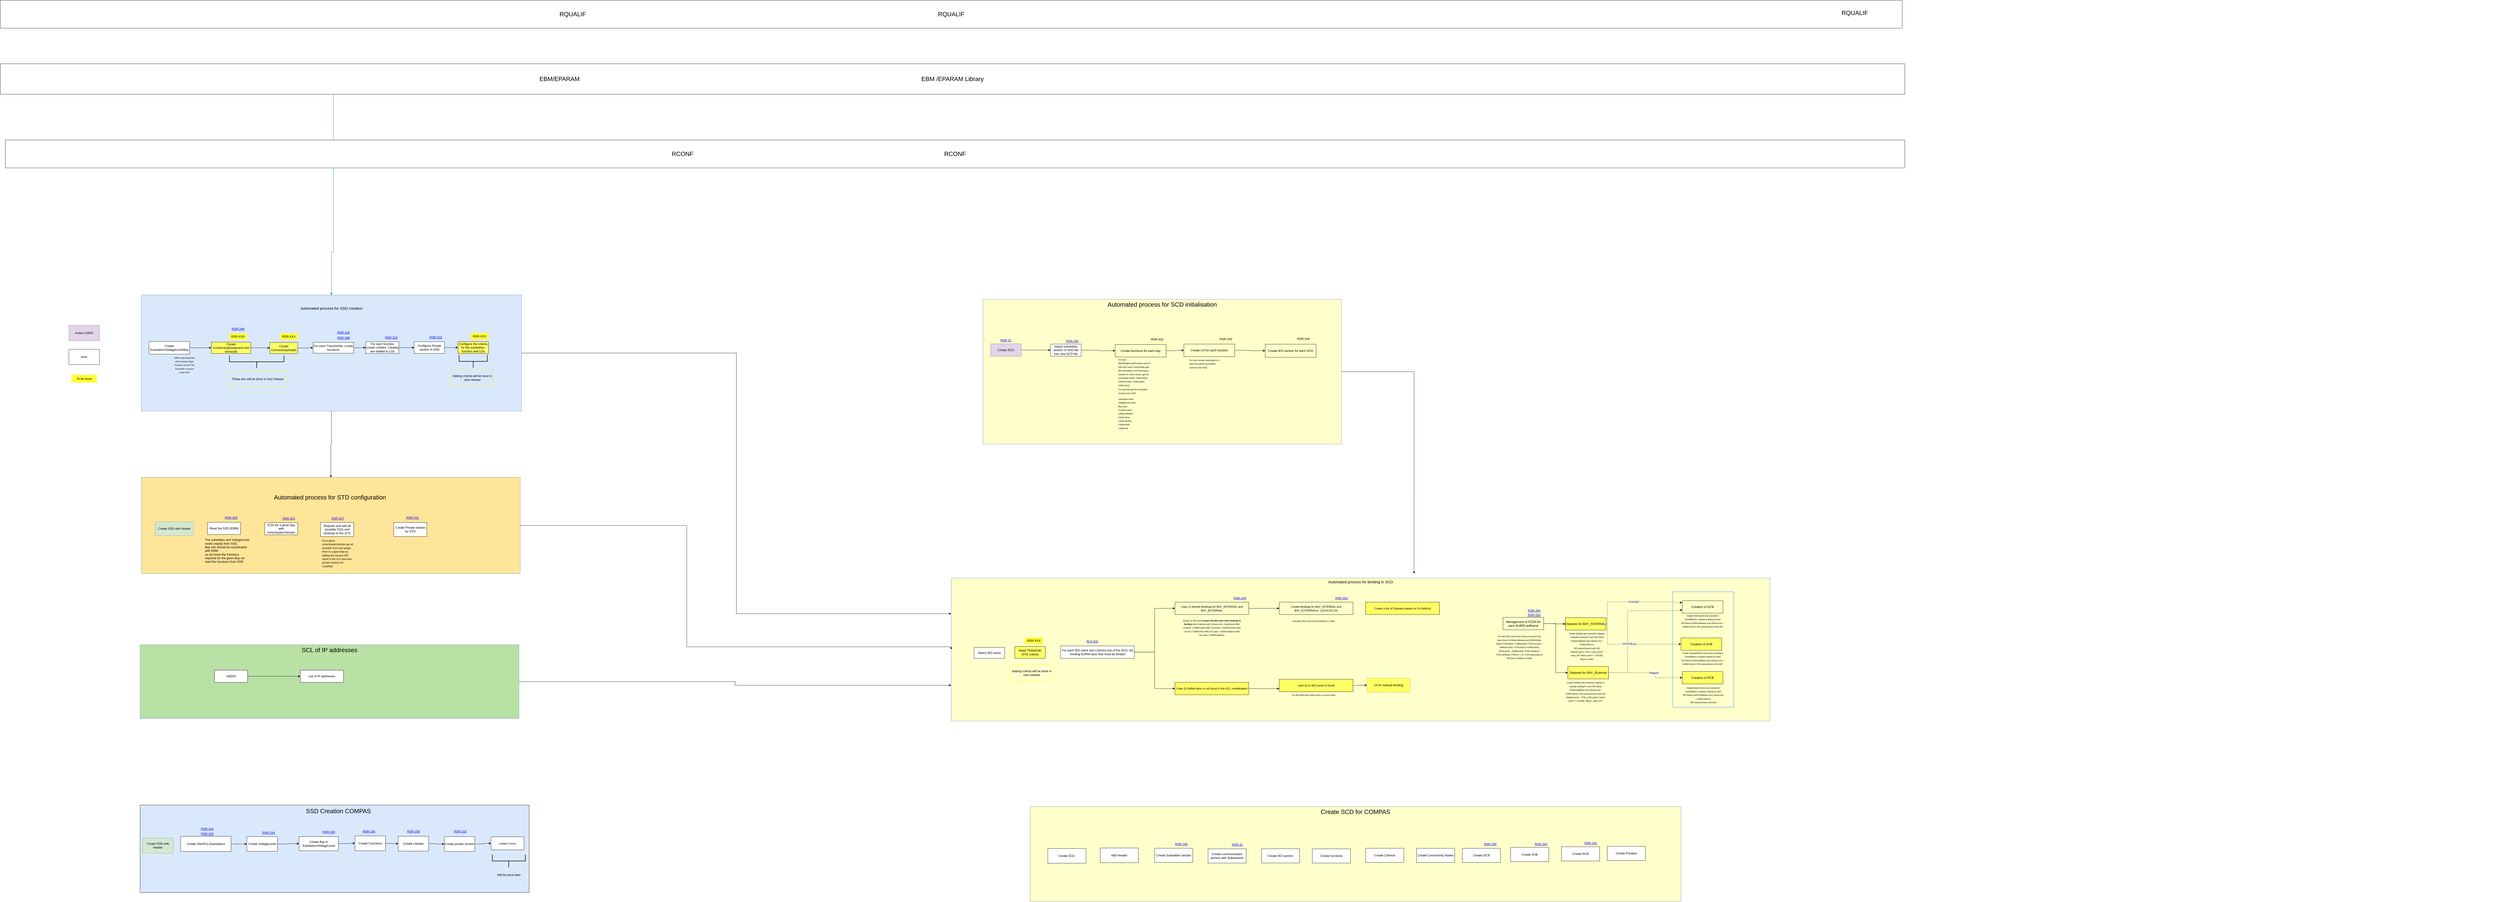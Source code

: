 <mxfile version="15.4.0" type="device"><diagram id="36f8FRuz-YKC9svKguYj" name="Page-1"><mxGraphModel dx="38223" dy="18017" grid="1" gridSize="10" guides="1" tooltips="1" connect="1" arrows="1" fold="1" page="1" pageScale="1" pageWidth="827" pageHeight="1169" math="0" shadow="0"><root><mxCell id="0"/><mxCell id="1" parent="0"/><mxCell id="2jw9ICcJUdikNGarj6JP-1" value="&lt;font style=&quot;font-size: 24px&quot;&gt;Create SCD for COMPAS&lt;/font&gt;" style="rounded=0;whiteSpace=wrap;html=1;fillColor=#FFFFCC;strokeColor=#6c8ebf;verticalAlign=top;" vertex="1" parent="1"><mxGeometry x="-32510" y="-13376" width="2560" height="374" as="geometry"/></mxCell><mxCell id="2jw9ICcJUdikNGarj6JP-2" style="edgeStyle=orthogonalEdgeStyle;rounded=0;orthogonalLoop=1;jettySize=auto;html=1;entryX=0.5;entryY=0;entryDx=0;entryDy=0;fillColor=#3399FF;strokeColor=#0066CC;" edge="1" parent="1" source="2jw9ICcJUdikNGarj6JP-118" target="2jw9ICcJUdikNGarj6JP-16"><mxGeometry relative="1" as="geometry"><Array as="points"><mxPoint x="-35250" y="-15558"/><mxPoint x="-35258" y="-15558"/></Array></mxGeometry></mxCell><mxCell id="2jw9ICcJUdikNGarj6JP-3" value="" style="rounded=0;whiteSpace=wrap;html=1;strokeColor=#E6ECFF;fillColor=none;" vertex="1" parent="1"><mxGeometry x="-35855" y="-13300.03" width="920" height="224.5" as="geometry"/></mxCell><mxCell id="2jw9ICcJUdikNGarj6JP-4" value="" style="rounded=0;whiteSpace=wrap;html=1;align=center;fillColor=#DAE8FC;" vertex="1" parent="1"><mxGeometry x="-36010" y="-13382" width="1530" height="344" as="geometry"/></mxCell><mxCell id="2jw9ICcJUdikNGarj6JP-5" value="&lt;font style=&quot;font-size: 15px&quot;&gt;Automated process for binding in SCD&lt;/font&gt;" style="rounded=0;whiteSpace=wrap;html=1;fillColor=#FFFFCC;strokeColor=#6c8ebf;verticalAlign=top;" vertex="1" parent="1"><mxGeometry x="-32820" y="-14276.1" width="3220" height="563.34" as="geometry"/></mxCell><mxCell id="2jw9ICcJUdikNGarj6JP-6" style="edgeStyle=orthogonalEdgeStyle;rounded=0;orthogonalLoop=1;jettySize=auto;html=1;" edge="1" parent="1" source="2jw9ICcJUdikNGarj6JP-7"><mxGeometry relative="1" as="geometry"><mxPoint x="-31000" y="-14293" as="targetPoint"/></mxGeometry></mxCell><mxCell id="2jw9ICcJUdikNGarj6JP-7" value="&lt;font style=&quot;font-size: 24px&quot;&gt;Automated process for SCD initialisation&lt;/font&gt;" style="rounded=0;whiteSpace=wrap;html=1;fillColor=#FFFFCC;strokeColor=#6c8ebf;verticalAlign=top;" vertex="1" parent="1"><mxGeometry x="-32695" y="-15373" width="1410" height="570" as="geometry"/></mxCell><mxCell id="2jw9ICcJUdikNGarj6JP-8" style="edgeStyle=orthogonalEdgeStyle;rounded=0;orthogonalLoop=1;jettySize=auto;html=1;" edge="1" parent="1" source="2jw9ICcJUdikNGarj6JP-9" target="2jw9ICcJUdikNGarj6JP-128"><mxGeometry relative="1" as="geometry"/></mxCell><mxCell id="2jw9ICcJUdikNGarj6JP-9" value="Create Functions" style="rounded=0;whiteSpace=wrap;html=1;" vertex="1" parent="1"><mxGeometry x="-35165" y="-13260.65" width="120" height="58.44" as="geometry"/></mxCell><mxCell id="2jw9ICcJUdikNGarj6JP-10" style="edgeStyle=orthogonalEdgeStyle;rounded=0;orthogonalLoop=1;jettySize=auto;html=1;" edge="1" parent="1" source="2jw9ICcJUdikNGarj6JP-11" target="2jw9ICcJUdikNGarj6JP-13"><mxGeometry relative="1" as="geometry"/></mxCell><mxCell id="2jw9ICcJUdikNGarj6JP-11" value="Create VoltageLevel" style="rounded=0;whiteSpace=wrap;html=1;" vertex="1" parent="1"><mxGeometry x="-35590" y="-13257.96" width="120" height="58" as="geometry"/></mxCell><mxCell id="2jw9ICcJUdikNGarj6JP-12" style="edgeStyle=orthogonalEdgeStyle;rounded=0;orthogonalLoop=1;jettySize=auto;html=1;entryX=0;entryY=0.5;entryDx=0;entryDy=0;" edge="1" parent="1" source="2jw9ICcJUdikNGarj6JP-13" target="2jw9ICcJUdikNGarj6JP-9"><mxGeometry relative="1" as="geometry"/></mxCell><mxCell id="2jw9ICcJUdikNGarj6JP-13" value="Create Bay in Substation/VoltageLevel" style="rounded=0;whiteSpace=wrap;html=1;" vertex="1" parent="1"><mxGeometry x="-35385" y="-13257.96" width="155" height="55.75" as="geometry"/></mxCell><mxCell id="2jw9ICcJUdikNGarj6JP-14" style="edgeStyle=orthogonalEdgeStyle;rounded=0;orthogonalLoop=1;jettySize=auto;html=1;entryX=0;entryY=0.25;entryDx=0;entryDy=0;" edge="1" parent="1" source="2jw9ICcJUdikNGarj6JP-16" target="2jw9ICcJUdikNGarj6JP-5"><mxGeometry relative="1" as="geometry"/></mxCell><mxCell id="2jw9ICcJUdikNGarj6JP-15" style="edgeStyle=orthogonalEdgeStyle;rounded=0;orthogonalLoop=1;jettySize=auto;html=1;entryX=0.5;entryY=0;entryDx=0;entryDy=0;" edge="1" parent="1" source="2jw9ICcJUdikNGarj6JP-16" target="2jw9ICcJUdikNGarj6JP-57"><mxGeometry relative="1" as="geometry"/></mxCell><mxCell id="2jw9ICcJUdikNGarj6JP-16" value="&lt;font style=&quot;font-size: 15px&quot;&gt;&lt;br&gt;&lt;br&gt;Automated process for SSD creation&lt;/font&gt;" style="rounded=0;whiteSpace=wrap;html=1;fillColor=#dae8fc;strokeColor=#6c8ebf;verticalAlign=top;" vertex="1" parent="1"><mxGeometry x="-36005" y="-15389.5" width="1495" height="456.5" as="geometry"/></mxCell><mxCell id="2jw9ICcJUdikNGarj6JP-17" style="edgeStyle=orthogonalEdgeStyle;rounded=0;orthogonalLoop=1;jettySize=auto;html=1;entryX=0;entryY=0.5;entryDx=0;entryDy=0;" edge="1" parent="1" source="2jw9ICcJUdikNGarj6JP-18" target="2jw9ICcJUdikNGarj6JP-11"><mxGeometry relative="1" as="geometry"/></mxCell><mxCell id="2jw9ICcJUdikNGarj6JP-18" value="Create Site/SCL/Substation/&lt;br&gt;" style="rounded=0;whiteSpace=wrap;html=1;" vertex="1" parent="1"><mxGeometry x="-35850.25" y="-13258.96" width="198" height="60" as="geometry"/></mxCell><mxCell id="2jw9ICcJUdikNGarj6JP-19" value="Create SSD with header" style="rounded=0;whiteSpace=wrap;html=1;fillColor=#d5e8d4;strokeColor=#82b366;" vertex="1" parent="1"><mxGeometry x="-36000" y="-13252.56" width="120" height="60" as="geometry"/></mxCell><mxCell id="2jw9ICcJUdikNGarj6JP-20" value="Read TRANCHE SITE criteria" style="rounded=0;whiteSpace=wrap;html=1;fillColor=#FFFF66;" vertex="1" parent="1"><mxGeometry x="-32570" y="-14006.18" width="120" height="46.5" as="geometry"/></mxCell><mxCell id="2jw9ICcJUdikNGarj6JP-21" value="Action USER" style="rounded=0;whiteSpace=wrap;html=1;fillColor=#e1d5e7;strokeColor=#9673a6;" vertex="1" parent="1"><mxGeometry x="-36290" y="-15269.96" width="120" height="60" as="geometry"/></mxCell><mxCell id="2jw9ICcJUdikNGarj6JP-22" value="Auto" style="rounded=0;whiteSpace=wrap;html=1;" vertex="1" parent="1"><mxGeometry x="-36290" y="-15175.96" width="120" height="60" as="geometry"/></mxCell><mxCell id="2jw9ICcJUdikNGarj6JP-23" style="edgeStyle=orthogonalEdgeStyle;rounded=0;orthogonalLoop=1;jettySize=auto;html=1;entryX=0;entryY=0.5;entryDx=0;entryDy=0;" edge="1" parent="1" source="2jw9ICcJUdikNGarj6JP-24" target="2jw9ICcJUdikNGarj6JP-47"><mxGeometry relative="1" as="geometry"/></mxCell><mxCell id="2jw9ICcJUdikNGarj6JP-24" value="Create Substation/VoltageLevel/Bay" style="rounded=0;whiteSpace=wrap;html=1;" vertex="1" parent="1"><mxGeometry x="-35975" y="-15207" width="160" height="50" as="geometry"/></mxCell><mxCell id="2jw9ICcJUdikNGarj6JP-25" style="edgeStyle=orthogonalEdgeStyle;rounded=0;orthogonalLoop=1;jettySize=auto;html=1;entryX=0;entryY=0.5;entryDx=0;entryDy=0;" edge="1" parent="1" source="2jw9ICcJUdikNGarj6JP-27" target="2jw9ICcJUdikNGarj6JP-161"><mxGeometry relative="1" as="geometry"/></mxCell><mxCell id="2jw9ICcJUdikNGarj6JP-26" style="edgeStyle=orthogonalEdgeStyle;rounded=0;orthogonalLoop=1;jettySize=auto;html=1;entryX=0;entryY=0.5;entryDx=0;entryDy=0;" edge="1" parent="1" source="2jw9ICcJUdikNGarj6JP-27" target="2jw9ICcJUdikNGarj6JP-77"><mxGeometry relative="1" as="geometry"/></mxCell><mxCell id="2jw9ICcJUdikNGarj6JP-27" value="For each IED.name and LDevice.inst of the SCD, list existing ExtRef.desc that must be binded" style="rounded=0;whiteSpace=wrap;html=1;" vertex="1" parent="1"><mxGeometry x="-32390" y="-14008.68" width="290" height="49" as="geometry"/></mxCell><mxCell id="2jw9ICcJUdikNGarj6JP-28" value="UI for manual binding" style="rounded=0;whiteSpace=wrap;html=1;fillColor=#FFFF66;strokeColor=#d6b656;" vertex="1" parent="1"><mxGeometry x="-31185" y="-13881.41" width="170" height="55.5" as="geometry"/></mxCell><mxCell id="2jw9ICcJUdikNGarj6JP-29" style="edgeStyle=orthogonalEdgeStyle;rounded=0;orthogonalLoop=1;jettySize=auto;html=1;entryX=0;entryY=0.5;entryDx=0;entryDy=0;strokeColor=none;dashed=1;" edge="1" parent="1"><mxGeometry relative="1" as="geometry"><mxPoint x="-32415" y="-15177.67" as="targetPoint"/><mxPoint x="-32435" y="-15178.67" as="sourcePoint"/></mxGeometry></mxCell><mxCell id="2jw9ICcJUdikNGarj6JP-30" style="edgeStyle=orthogonalEdgeStyle;rounded=0;orthogonalLoop=1;jettySize=auto;html=1;entryX=0;entryY=0.5;entryDx=0;entryDy=0;strokeColor=none;dashed=1;startArrow=none;" edge="1" parent="1" source="2jw9ICcJUdikNGarj6JP-55"><mxGeometry relative="1" as="geometry"><mxPoint x="-32615" y="-15148.611" as="sourcePoint"/><mxPoint x="-32515" y="-15148.67" as="targetPoint"/></mxGeometry></mxCell><mxCell id="2jw9ICcJUdikNGarj6JP-31" style="edgeStyle=orthogonalEdgeStyle;rounded=0;orthogonalLoop=1;jettySize=auto;html=1;" edge="1" parent="1" source="2jw9ICcJUdikNGarj6JP-32" target="2jw9ICcJUdikNGarj6JP-45"><mxGeometry relative="1" as="geometry"/></mxCell><mxCell id="2jw9ICcJUdikNGarj6JP-32" value="For each TrancheSite, create &lt;br&gt;functions&lt;br&gt;" style="rounded=0;whiteSpace=wrap;html=1;" vertex="1" parent="1"><mxGeometry x="-35330" y="-15203.42" width="160" height="42.5" as="geometry"/></mxCell><mxCell id="2jw9ICcJUdikNGarj6JP-33" style="edgeStyle=orthogonalEdgeStyle;rounded=0;orthogonalLoop=1;jettySize=auto;html=1;entryX=0;entryY=0.5;entryDx=0;entryDy=0;" edge="1" parent="1" source="2jw9ICcJUdikNGarj6JP-34" target="2jw9ICcJUdikNGarj6JP-55"><mxGeometry relative="1" as="geometry"/></mxCell><mxCell id="2jw9ICcJUdikNGarj6JP-34" value="Create SCD" style="rounded=0;whiteSpace=wrap;html=1;fillColor=#e1d5e7;strokeColor=#9673a6;" vertex="1" parent="1"><mxGeometry x="-32665" y="-15197.67" width="120" height="49" as="geometry"/></mxCell><mxCell id="2jw9ICcJUdikNGarj6JP-35" value="Select IED.name" style="rounded=0;whiteSpace=wrap;html=1;" vertex="1" parent="1"><mxGeometry x="-32730" y="-14002.68" width="120" height="43" as="geometry"/></mxCell><mxCell id="2jw9ICcJUdikNGarj6JP-36" style="edgeStyle=orthogonalEdgeStyle;rounded=0;orthogonalLoop=1;jettySize=auto;html=1;" edge="1" parent="1" source="2jw9ICcJUdikNGarj6JP-37" target="2jw9ICcJUdikNGarj6JP-51"><mxGeometry relative="1" as="geometry"/></mxCell><mxCell id="2jw9ICcJUdikNGarj6JP-37" value="Configure Private section in SSD" style="rounded=0;whiteSpace=wrap;html=1;" vertex="1" parent="1"><mxGeometry x="-34932.5" y="-15206.17" width="120" height="46.5" as="geometry"/></mxCell><UserObject label="&lt;a href=&quot;https://gopro-tickets.rte-france.com/browse/RSR-153&quot;&gt;RSR-15&lt;/a&gt;5" link="https://gopro-tickets.rte-france.com/browse/RSR-155" id="2jw9ICcJUdikNGarj6JP-38"><mxCell style="text;html=1;strokeColor=none;fillColor=none;align=center;verticalAlign=middle;whiteSpace=wrap;rounded=0;fontColor=#0000EE;fontStyle=4;" vertex="1" parent="1"><mxGeometry x="-35778.25" y="-13278.96" width="64" height="20" as="geometry"/></mxCell></UserObject><mxCell id="2jw9ICcJUdikNGarj6JP-39" value="&lt;a href=&quot;https://gopro-tickets.rte-france.com/browse/RSR-154&quot;&gt;RSR-154&lt;/a&gt;" style="text;html=1;strokeColor=none;fillColor=none;align=center;verticalAlign=middle;whiteSpace=wrap;rounded=0;" vertex="1" parent="1"><mxGeometry x="-35781.25" y="-13300.03" width="70" height="25" as="geometry"/></mxCell><mxCell id="2jw9ICcJUdikNGarj6JP-40" value="&lt;a href=&quot;https://gopro-tickets.rte-france.com/browse/RSR-268&quot;&gt;RSR-268&lt;/a&gt;" style="text;html=1;strokeColor=none;fillColor=none;align=center;verticalAlign=middle;whiteSpace=wrap;rounded=0;" vertex="1" parent="1"><mxGeometry x="-35655" y="-15264.67" width="60" height="17.5" as="geometry"/></mxCell><mxCell id="2jw9ICcJUdikNGarj6JP-41" value="RSR-XXX" style="text;html=1;strokeColor=#FFFF66;fillColor=#FFFF33;align=center;verticalAlign=middle;whiteSpace=wrap;rounded=0;" vertex="1" parent="1"><mxGeometry x="-35660" y="-15238.85" width="70" height="25" as="geometry"/></mxCell><mxCell id="2jw9ICcJUdikNGarj6JP-42" value="To be done" style="rounded=0;whiteSpace=wrap;html=1;strokeColor=#FFFF66;fillColor=#FFFF33;" vertex="1" parent="1"><mxGeometry x="-36280" y="-15075.46" width="100" height="30" as="geometry"/></mxCell><mxCell id="2jw9ICcJUdikNGarj6JP-43" style="edgeStyle=orthogonalEdgeStyle;rounded=0;orthogonalLoop=1;jettySize=auto;html=1;entryX=0;entryY=0.5;entryDx=0;entryDy=0;" edge="1" parent="1" source="2jw9ICcJUdikNGarj6JP-45" target="2jw9ICcJUdikNGarj6JP-37"><mxGeometry relative="1" as="geometry"/></mxCell><mxCell id="2jw9ICcJUdikNGarj6JP-44" value="&lt;a href=&quot;https://gopro-tickets.rte-france.com/browse/RSR-316&quot;&gt;RSR-316&lt;/a&gt;" style="text;html=1;strokeColor=none;fillColor=none;align=center;verticalAlign=middle;whiteSpace=wrap;rounded=0;" vertex="1" parent="1"><mxGeometry x="-34882.5" y="-15233.18" width="70" height="20" as="geometry"/></mxCell><mxCell id="2jw9ICcJUdikNGarj6JP-45" value="For each function create LNodes. LNodes are related to LDs" style="rounded=0;whiteSpace=wrap;html=1;" vertex="1" parent="1"><mxGeometry x="-35122.5" y="-15206.17" width="130" height="46.5" as="geometry"/></mxCell><mxCell id="2jw9ICcJUdikNGarj6JP-46" style="edgeStyle=orthogonalEdgeStyle;rounded=0;orthogonalLoop=1;jettySize=auto;html=1;entryX=0;entryY=0.5;entryDx=0;entryDy=0;" edge="1" parent="1" source="2jw9ICcJUdikNGarj6JP-47" target="2jw9ICcJUdikNGarj6JP-49"><mxGeometry relative="1" as="geometry"/></mxCell><mxCell id="2jw9ICcJUdikNGarj6JP-47" value="Create ConductingEquipment and terminals" style="rounded=0;whiteSpace=wrap;html=1;fillColor=#FFFF66;" vertex="1" parent="1"><mxGeometry x="-35730" y="-15204.67" width="155.5" height="45" as="geometry"/></mxCell><mxCell id="2jw9ICcJUdikNGarj6JP-48" style="edgeStyle=orthogonalEdgeStyle;rounded=0;orthogonalLoop=1;jettySize=auto;html=1;entryX=0;entryY=0.5;entryDx=0;entryDy=0;" edge="1" parent="1" source="2jw9ICcJUdikNGarj6JP-49" target="2jw9ICcJUdikNGarj6JP-32"><mxGeometry relative="1" as="geometry"/></mxCell><mxCell id="2jw9ICcJUdikNGarj6JP-49" value="Create ConnectivityNodes" style="rounded=0;whiteSpace=wrap;html=1;fillColor=#FFFF66;" vertex="1" parent="1"><mxGeometry x="-35500" y="-15203.42" width="110" height="44" as="geometry"/></mxCell><mxCell id="2jw9ICcJUdikNGarj6JP-50" value="RSR-XXX" style="text;html=1;strokeColor=#FFFF66;fillColor=#FFFF33;align=center;verticalAlign=middle;whiteSpace=wrap;rounded=0;" vertex="1" parent="1"><mxGeometry x="-35460" y="-15238.85" width="70" height="25" as="geometry"/></mxCell><mxCell id="2jw9ICcJUdikNGarj6JP-51" value="Configure the criteria for the substation, function and LDs" style="rounded=0;whiteSpace=wrap;html=1;fillColor=#FFFF66;" vertex="1" parent="1"><mxGeometry x="-34760" y="-15206.17" width="120" height="46.5" as="geometry"/></mxCell><mxCell id="2jw9ICcJUdikNGarj6JP-52" value="RSR-XXX" style="text;html=1;strokeColor=#FFFF66;fillColor=#FFFF33;align=center;verticalAlign=middle;whiteSpace=wrap;rounded=0;" vertex="1" parent="1"><mxGeometry x="-34710" y="-15240" width="70" height="25" as="geometry"/></mxCell><mxCell id="2jw9ICcJUdikNGarj6JP-53" value="&lt;font style=&quot;font-size: 10px&quot;&gt;Update Criteria&lt;br&gt;&lt;/font&gt;" style="rounded=0;whiteSpace=wrap;html=1;fillColor=#FFFFFF;" vertex="1" parent="1"><mxGeometry x="-34630" y="-13257.12" width="130" height="51.38" as="geometry"/></mxCell><mxCell id="2jw9ICcJUdikNGarj6JP-54" style="edgeStyle=orthogonalEdgeStyle;rounded=0;orthogonalLoop=1;jettySize=auto;html=1;" edge="1" parent="1" source="2jw9ICcJUdikNGarj6JP-55" target="2jw9ICcJUdikNGarj6JP-63"><mxGeometry relative="1" as="geometry"/></mxCell><mxCell id="2jw9ICcJUdikNGarj6JP-55" value="Import substation section of SSD file into new SCD file" style="rounded=0;whiteSpace=wrap;html=1;" vertex="1" parent="1"><mxGeometry x="-32429" y="-15196.67" width="120" height="48" as="geometry"/></mxCell><mxCell id="2jw9ICcJUdikNGarj6JP-56" style="edgeStyle=orthogonalEdgeStyle;rounded=0;orthogonalLoop=1;jettySize=auto;html=1;entryX=0;entryY=0.5;entryDx=0;entryDy=0;" edge="1" parent="1" source="2jw9ICcJUdikNGarj6JP-57" target="2jw9ICcJUdikNGarj6JP-5"><mxGeometry relative="1" as="geometry"><Array as="points"><mxPoint x="-33860" y="-14483"/><mxPoint x="-33860" y="-14005"/></Array></mxGeometry></mxCell><mxCell id="2jw9ICcJUdikNGarj6JP-57" value="&lt;font style=&quot;font-size: 24px&quot;&gt;&lt;br&gt;&lt;br&gt;Automated process for STD configuration&amp;nbsp;&lt;/font&gt;" style="rounded=0;whiteSpace=wrap;html=1;fillColor=#FFE599;strokeColor=#6c8ebf;verticalAlign=top;" vertex="1" parent="1"><mxGeometry x="-36005" y="-14672.25" width="1490" height="379.25" as="geometry"/></mxCell><mxCell id="2jw9ICcJUdikNGarj6JP-58" value="&lt;a href=&quot;https://gopro-tickets.rte-france.com/browse/RSR-31&quot;&gt;RSR-31&lt;/a&gt;" style="text;html=1;strokeColor=none;fillColor=none;align=center;verticalAlign=middle;whiteSpace=wrap;rounded=0;" vertex="1" parent="1"><mxGeometry x="-31730" y="-13237.17" width="70" height="22" as="geometry"/></mxCell><mxCell id="2jw9ICcJUdikNGarj6JP-59" value="&lt;a href=&quot;https://gopro-tickets.rte-france.com/browse/RSR-31&quot;&gt;RSR-31&lt;/a&gt;" style="text;html=1;strokeColor=none;fillColor=none;align=center;verticalAlign=middle;whiteSpace=wrap;rounded=0;" vertex="1" parent="1"><mxGeometry x="-32640" y="-15214.49" width="70" height="7.32" as="geometry"/></mxCell><mxCell id="2jw9ICcJUdikNGarj6JP-60" value="&lt;a href=&quot;https://gopro-tickets.rte-france.com/browse/RSR-165&quot;&gt;RSR-165&lt;/a&gt;" style="text;html=1;strokeColor=none;fillColor=none;align=center;verticalAlign=middle;whiteSpace=wrap;rounded=0;" vertex="1" parent="1"><mxGeometry x="-31950" y="-13237.94" width="70" height="20" as="geometry"/></mxCell><mxCell id="2jw9ICcJUdikNGarj6JP-61" value="&lt;a href=&quot;https://gopro-tickets.rte-france.com/browse/RSR-165&quot;&gt;RSR-165&lt;/a&gt;" style="text;html=1;strokeColor=none;fillColor=none;align=center;verticalAlign=middle;whiteSpace=wrap;rounded=0;" vertex="1" parent="1"><mxGeometry x="-32379" y="-15217.67" width="70" height="20" as="geometry"/></mxCell><mxCell id="2jw9ICcJUdikNGarj6JP-62" style="edgeStyle=orthogonalEdgeStyle;rounded=0;orthogonalLoop=1;jettySize=auto;html=1;entryX=0;entryY=0.5;entryDx=0;entryDy=0;" edge="1" parent="1" source="2jw9ICcJUdikNGarj6JP-63" target="2jw9ICcJUdikNGarj6JP-67"><mxGeometry relative="1" as="geometry"/></mxCell><mxCell id="2jw9ICcJUdikNGarj6JP-63" value="Create functions for each bay" style="rounded=0;whiteSpace=wrap;html=1;fillColor=none;" vertex="1" parent="1"><mxGeometry x="-32175" y="-15195.17" width="200" height="49.5" as="geometry"/></mxCell><mxCell id="2jw9ICcJUdikNGarj6JP-64" value="&lt;font style=&quot;font-size: 8px&quot;&gt;For each Bay/VoltageLevel/Function.name of each IED.name (TrancheSite.guid, IED.redundancy, nom fournisseur, modele ied, swrev hwrev), get the associated LNode&amp;nbsp; LNode.ldInst, LNode.lnClass, LNode.prefix, LNode.lnInst&lt;/font&gt;" style="text;html=1;strokeColor=none;fillColor=none;align=left;verticalAlign=middle;whiteSpace=wrap;rounded=0;" vertex="1" parent="1"><mxGeometry x="-32165" y="-15132.17" width="140" height="93" as="geometry"/></mxCell><mxCell id="2jw9ICcJUdikNGarj6JP-65" value="&lt;font style=&quot;font-size: 8px&quot;&gt;For each bay get the associated functions from SSD&lt;/font&gt;" style="text;html=1;strokeColor=none;fillColor=none;align=left;verticalAlign=middle;whiteSpace=wrap;rounded=0;" vertex="1" parent="1"><mxGeometry x="-32165" y="-15022.17" width="130" height="20" as="geometry"/></mxCell><mxCell id="2jw9ICcJUdikNGarj6JP-66" style="edgeStyle=orthogonalEdgeStyle;rounded=0;orthogonalLoop=1;jettySize=auto;html=1;" edge="1" parent="1" source="2jw9ICcJUdikNGarj6JP-67" target="2jw9ICcJUdikNGarj6JP-72"><mxGeometry relative="1" as="geometry"/></mxCell><mxCell id="2jw9ICcJUdikNGarj6JP-67" value="Create LN for each function" style="rounded=0;whiteSpace=wrap;html=1;fillColor=none;" vertex="1" parent="1"><mxGeometry x="-31905" y="-15196.67" width="200" height="49.5" as="geometry"/></mxCell><mxCell id="2jw9ICcJUdikNGarj6JP-68" value="&lt;font style=&quot;font-size: 8px&quot;&gt;For each function associated to a given bay get the associated LDevices from ASD&lt;/font&gt;" style="text;html=1;strokeColor=none;fillColor=none;align=left;verticalAlign=middle;whiteSpace=wrap;rounded=0;" vertex="1" parent="1"><mxGeometry x="-31885" y="-15132.42" width="130" height="25.75" as="geometry"/></mxCell><mxCell id="2jw9ICcJUdikNGarj6JP-69" value="&lt;font style=&quot;font-size: 8px&quot;&gt;Substation.name&lt;br&gt;VoltageLevel.name&lt;br&gt;Bay.name&lt;br&gt;Function.name&lt;br&gt;LNode.iedName&lt;br&gt;LNode.ldInst&lt;br&gt;LNode.lnClass&lt;br&gt;LNode.prefix&lt;br&gt;LNode.inst&lt;/font&gt;" style="text;html=1;strokeColor=none;fillColor=none;align=left;verticalAlign=middle;whiteSpace=wrap;rounded=0;" vertex="1" parent="1"><mxGeometry x="-32165" y="-14984.42" width="70" height="120" as="geometry"/></mxCell><mxCell id="2jw9ICcJUdikNGarj6JP-70" value="RSR-332" style="text;html=1;strokeColor=#FFFF66;fillColor=none;align=center;verticalAlign=middle;whiteSpace=wrap;rounded=0;" vertex="1" parent="1"><mxGeometry x="-32045" y="-15227.01" width="70" height="25" as="geometry"/></mxCell><mxCell id="2jw9ICcJUdikNGarj6JP-71" value="RSR-343" style="text;html=1;strokeColor=#FFFF66;fillColor=none;align=center;verticalAlign=middle;whiteSpace=wrap;rounded=0;" vertex="1" parent="1"><mxGeometry x="-31775" y="-15228.17" width="70" height="25" as="geometry"/></mxCell><mxCell id="2jw9ICcJUdikNGarj6JP-72" value="Create IED section for each SCD" style="rounded=0;whiteSpace=wrap;html=1;fillColor=none;" vertex="1" parent="1"><mxGeometry x="-31585" y="-15196.17" width="200" height="51.5" as="geometry"/></mxCell><mxCell id="2jw9ICcJUdikNGarj6JP-73" value="&lt;a href=&quot;https://gopro-tickets.rte-france.com/browse/RL8-316&quot;&gt;RL8-316&lt;/a&gt;" style="text;html=1;strokeColor=none;fillColor=none;align=center;verticalAlign=middle;whiteSpace=wrap;rounded=0;" vertex="1" parent="1"><mxGeometry x="-32300" y="-14036.18" width="70" height="20" as="geometry"/></mxCell><mxCell id="2jw9ICcJUdikNGarj6JP-74" value="RSR-XXX" style="text;html=1;strokeColor=#FFFF66;fillColor=#FFFF33;align=center;verticalAlign=middle;whiteSpace=wrap;rounded=0;" vertex="1" parent="1"><mxGeometry x="-32530" y="-14041.18" width="70" height="25" as="geometry"/></mxCell><mxCell id="2jw9ICcJUdikNGarj6JP-75" value="&lt;font style=&quot;font-size: 8px&quot;&gt;Search for IED.name&amp;nbsp;&lt;b&gt;(scope only IED.name which belongs to the Bay)&lt;/b&gt;&amp;nbsp;which matches with LDevice.inst = Extref.ldinst AND LN.prefix = ExtRef.prefix AND LN.lnClass = ExtRef.lnClass AND LN.inst = ExtRef.lnInst AND DO.name = ExtRef.doName AND DA.name = ExtRef.daName&lt;/font&gt;" style="text;html=1;strokeColor=none;fillColor=none;align=center;verticalAlign=middle;whiteSpace=wrap;rounded=0;" vertex="1" parent="1"><mxGeometry x="-31915" y="-14126.68" width="240" height="90.5" as="geometry"/></mxCell><mxCell id="2jw9ICcJUdikNGarj6JP-76" style="edgeStyle=orthogonalEdgeStyle;rounded=0;orthogonalLoop=1;jettySize=auto;html=1;entryX=0;entryY=0.75;entryDx=0;entryDy=0;" edge="1" parent="1" source="2jw9ICcJUdikNGarj6JP-77" target="2jw9ICcJUdikNGarj6JP-80"><mxGeometry relative="1" as="geometry"/></mxCell><mxCell id="2jw9ICcJUdikNGarj6JP-77" value="&lt;span style=&quot;font-size: 11px&quot;&gt;Case 3) ExtRef.desc is not found in the SCL modelisation&lt;/span&gt;" style="rounded=0;whiteSpace=wrap;html=1;fillColor=#FFFF66;" vertex="1" parent="1"><mxGeometry x="-31940" y="-13865.17" width="290" height="49" as="geometry"/></mxCell><mxCell id="2jw9ICcJUdikNGarj6JP-78" value="&lt;span style=&quot;font-size: 11px&quot;&gt;Create bindings for BAY_INTERNAL and BAY_EXTERNALin&amp;nbsp; LD/LN.DO.DA&lt;/span&gt;" style="rounded=0;whiteSpace=wrap;html=1;fillColor=none;" vertex="1" parent="1"><mxGeometry x="-31530" y="-14180.84" width="290" height="49" as="geometry"/></mxCell><mxCell id="2jw9ICcJUdikNGarj6JP-79" style="edgeStyle=orthogonalEdgeStyle;rounded=0;orthogonalLoop=1;jettySize=auto;html=1;entryX=0;entryY=0.5;entryDx=0;entryDy=0;" edge="1" parent="1" source="2jw9ICcJUdikNGarj6JP-80" target="2jw9ICcJUdikNGarj6JP-28"><mxGeometry relative="1" as="geometry"/></mxCell><mxCell id="2jw9ICcJUdikNGarj6JP-80" value="&lt;span style=&quot;font-size: 11px&quot;&gt;case 3) no IED.name is found&lt;/span&gt;" style="rounded=0;whiteSpace=wrap;html=1;fillColor=#FFFF66;" vertex="1" parent="1"><mxGeometry x="-31530" y="-13877.17" width="290" height="49" as="geometry"/></mxCell><mxCell id="2jw9ICcJUdikNGarj6JP-81" value="&lt;font style=&quot;font-size: 8px&quot;&gt;Autoselect IED.name and list binding in a table&lt;/font&gt;" style="text;html=1;strokeColor=none;fillColor=none;align=center;verticalAlign=middle;whiteSpace=wrap;rounded=0;" vertex="1" parent="1"><mxGeometry x="-31495" y="-14120.84" width="200" height="28.25" as="geometry"/></mxCell><mxCell id="2jw9ICcJUdikNGarj6JP-82" value="&lt;font style=&quot;font-size: 8px&quot;&gt;List all ExtRef.desc which have no source found&lt;/font&gt;" style="text;html=1;strokeColor=none;fillColor=none;align=center;verticalAlign=middle;whiteSpace=wrap;rounded=0;" vertex="1" parent="1"><mxGeometry x="-31505" y="-13823.92" width="220" height="15.75" as="geometry"/></mxCell><mxCell id="2jw9ICcJUdikNGarj6JP-83" style="edgeStyle=orthogonalEdgeStyle;rounded=0;orthogonalLoop=1;jettySize=auto;html=1;entryX=0;entryY=0.5;entryDx=0;entryDy=0;" edge="1" parent="1" source="2jw9ICcJUdikNGarj6JP-85" target="2jw9ICcJUdikNGarj6JP-87"><mxGeometry relative="1" as="geometry"/></mxCell><mxCell id="2jw9ICcJUdikNGarj6JP-84" style="edgeStyle=orthogonalEdgeStyle;rounded=0;orthogonalLoop=1;jettySize=auto;html=1;entryX=0;entryY=0.5;entryDx=0;entryDy=0;" edge="1" parent="1" source="2jw9ICcJUdikNGarj6JP-85" target="2jw9ICcJUdikNGarj6JP-88"><mxGeometry relative="1" as="geometry"/></mxCell><mxCell id="2jw9ICcJUdikNGarj6JP-85" value="Management of FCDA for each ExtREf.iedName" style="rounded=0;whiteSpace=wrap;html=1;fillColor=none;" vertex="1" parent="1"><mxGeometry x="-30650" y="-14120.93" width="160" height="49" as="geometry"/></mxCell><mxCell id="2jw9ICcJUdikNGarj6JP-86" value="&lt;font style=&quot;font-size: 8px&quot;&gt;For each IED.name and LDevice.inst which has been found in ExtRef.iedName and ExtRef.ldInst, define FCDA.ldInst = ExtRef.ldInst, FCDA.lnClass = ExtRef.lnClass, FCDA.lnInst = ExtRef.lnInst, FCDA.prefix = ExtRef.prefix, FCDA.doName = FCDA.doName, FCDA.fc = ST or MX depending on DOType of doName content&lt;/font&gt;" style="text;html=1;strokeColor=none;fillColor=none;align=center;verticalAlign=middle;whiteSpace=wrap;rounded=0;" vertex="1" parent="1"><mxGeometry x="-30680" y="-14051.77" width="190" height="96" as="geometry"/></mxCell><mxCell id="2jw9ICcJUdikNGarj6JP-87" value="Datasets for BAY_INTERNAL" style="rounded=0;whiteSpace=wrap;html=1;fillColor=#FFFF66;" vertex="1" parent="1"><mxGeometry x="-30405" y="-14119.77" width="160" height="49" as="geometry"/></mxCell><mxCell id="2jw9ICcJUdikNGarj6JP-88" value="Datasets for BAY_IExternal" style="rounded=0;whiteSpace=wrap;html=1;fillColor=#FFFF66;" vertex="1" parent="1"><mxGeometry x="-30395" y="-13927.65" width="160" height="49" as="geometry"/></mxCell><mxCell id="2jw9ICcJUdikNGarj6JP-89" value="&lt;font style=&quot;font-size: 8px&quot;&gt;Create DataSet and overwrite if dataset is already existing for each IED.Name ExtRef.iedName and LDevice.inst = ExtRef.ldInst in IED.nameLDevice.inst/LLN0&lt;br&gt;DataSet.name = RTE_LLN0_&lt;i&gt;pservT value&lt;/i&gt;_INT where pservT = GOOSE, Report or SMV&lt;/font&gt;" style="text;html=1;strokeColor=none;fillColor=none;align=center;verticalAlign=middle;whiteSpace=wrap;rounded=0;" vertex="1" parent="1"><mxGeometry x="-30395" y="-14056.11" width="150" height="96.34" as="geometry"/></mxCell><mxCell id="2jw9ICcJUdikNGarj6JP-90" value="&lt;font style=&quot;font-size: 8px&quot;&gt;Create DataSet and overwrite if dataset is already existing for each IED.Name ExtRef.iedName and LDevice.inst = ExtRef.ldInst in IED.nameLDevice.inst/LLN0&lt;br&gt;DataSet.name = RTE_LLN0_&lt;i&gt;pServT&lt;/i&gt;&amp;nbsp;where pservT = GOOSE, Report&amp;nbsp;&amp;nbsp;&lt;i&gt;value&lt;/i&gt;_EXT&lt;/font&gt;" style="text;html=1;strokeColor=none;fillColor=none;align=center;verticalAlign=middle;whiteSpace=wrap;rounded=0;" vertex="1" parent="1"><mxGeometry x="-30405" y="-13869.27" width="160" height="80" as="geometry"/></mxCell><mxCell id="2jw9ICcJUdikNGarj6JP-91" value="SMV" style="edgeStyle=orthogonalEdgeStyle;rounded=0;orthogonalLoop=1;jettySize=auto;html=1;dashed=1;endArrow=classic;endFill=1;exitX=1;exitY=0.5;exitDx=0;exitDy=0;entryX=0;entryY=0.5;entryDx=0;entryDy=0;" edge="1" parent="1" source="2jw9ICcJUdikNGarj6JP-87" target="2jw9ICcJUdikNGarj6JP-164"><mxGeometry relative="1" as="geometry"><Array as="points"><mxPoint x="-30240" y="-14095.76"/><mxPoint x="-30240" y="-14015.76"/></Array><mxPoint x="-30130" y="-14155.93" as="sourcePoint"/><mxPoint x="-29830" y="-13976.77" as="targetPoint"/></mxGeometry></mxCell><mxCell id="2jw9ICcJUdikNGarj6JP-92" value="GOOSE" style="edgeStyle=orthogonalEdgeStyle;rounded=0;orthogonalLoop=1;jettySize=auto;html=1;endArrow=classic;endFill=1;dashed=1;entryX=-0.002;entryY=0.14;entryDx=0;entryDy=0;exitX=1;exitY=0.5;exitDx=0;exitDy=0;entryPerimeter=0;" edge="1" parent="1" source="2jw9ICcJUdikNGarj6JP-87" target="2jw9ICcJUdikNGarj6JP-163"><mxGeometry relative="1" as="geometry"><Array as="points"><mxPoint x="-30245" y="-14097.09"/><mxPoint x="-30240" y="-14097.09"/><mxPoint x="-30240" y="-14182.09"/><mxPoint x="-29970" y="-14182.09"/><mxPoint x="-29970" y="-14179.09"/><mxPoint x="-29945" y="-14179.09"/></Array><mxPoint x="-30240" y="-14097.43" as="sourcePoint"/><mxPoint x="-29790" y="-14182.93" as="targetPoint"/></mxGeometry></mxCell><mxCell id="2jw9ICcJUdikNGarj6JP-93" value="GOOSE" style="edgeStyle=orthogonalEdgeStyle;rounded=0;orthogonalLoop=1;jettySize=auto;html=1;entryX=0;entryY=0.75;entryDx=0;entryDy=0;dashed=1;endArrow=classic;endFill=1;exitX=1;exitY=0.25;exitDx=0;exitDy=0;" edge="1" parent="1" source="2jw9ICcJUdikNGarj6JP-88" target="2jw9ICcJUdikNGarj6JP-163"><mxGeometry x="-0.267" relative="1" as="geometry"><mxPoint as="offset"/><Array as="points"><mxPoint x="-30235" y="-13903.09"/><mxPoint x="-30160" y="-13903.09"/><mxPoint x="-30160" y="-14147.09"/><mxPoint x="-29960" y="-14147.09"/><mxPoint x="-29960" y="-14150.09"/></Array><mxPoint x="-30160" y="-13674.93" as="sourcePoint"/><mxPoint x="-29790" y="-14157.93" as="targetPoint"/></mxGeometry></mxCell><mxCell id="2jw9ICcJUdikNGarj6JP-94" style="edgeStyle=orthogonalEdgeStyle;rounded=0;orthogonalLoop=1;jettySize=auto;html=1;entryX=0;entryY=0.5;entryDx=0;entryDy=0;dashed=1;endArrow=classic;endFill=1;exitX=1;exitY=0.5;exitDx=0;exitDy=0;" edge="1" parent="1" source="2jw9ICcJUdikNGarj6JP-88" target="2jw9ICcJUdikNGarj6JP-165"><mxGeometry relative="1" as="geometry"><mxPoint x="-30130" y="-13744.43" as="sourcePoint"/><mxPoint x="-29750" y="-13874.27" as="targetPoint"/><Array as="points"><mxPoint x="-30050" y="-13902.76"/><mxPoint x="-30050" y="-13883.76"/></Array></mxGeometry></mxCell><mxCell id="2jw9ICcJUdikNGarj6JP-95" value="Report" style="text;html=1;resizable=0;points=[];align=center;verticalAlign=middle;labelBackgroundColor=#ffffff;" vertex="1" connectable="0" parent="2jw9ICcJUdikNGarj6JP-94"><mxGeometry x="0.154" y="-1" relative="1" as="geometry"><mxPoint as="offset"/></mxGeometry></mxCell><mxCell id="2jw9ICcJUdikNGarj6JP-96" value="&lt;font style=&quot;font-size: 8px&quot;&gt;Create GSEControl and overwrite if ControlBlock is already existing for each IED.Name ExtRef.iedName and LDevice.inst = ExtRef.ldInst in IED.nameLDevice.inst/LLN0&lt;/font&gt;" style="text;html=1;strokeColor=none;fillColor=none;align=center;verticalAlign=middle;whiteSpace=wrap;rounded=0;" vertex="1" parent="1"><mxGeometry x="-29950" y="-14137.43" width="170" height="60" as="geometry"/></mxCell><mxCell id="2jw9ICcJUdikNGarj6JP-97" value="&lt;font style=&quot;font-size: 8px&quot;&gt;Create SampledValueControl and overwrite if ControlBlock is already existing for each IED.Name ExtRef.iedName and LDevice.inst = ExtRef.ldInst in IED.nameLDevice.inst/LLN0&lt;/font&gt;" style="text;html=1;strokeColor=none;fillColor=none;align=center;verticalAlign=middle;whiteSpace=wrap;rounded=0;" vertex="1" parent="1"><mxGeometry x="-29950" y="-13987.27" width="170" height="53.75" as="geometry"/></mxCell><mxCell id="2jw9ICcJUdikNGarj6JP-98" value="&lt;font style=&quot;font-size: 8px&quot;&gt;Create ReportControl and overwrite if ControlBlock is already existing for each IED.Name ExtRef.iedName and LDevice.inst = ExtRef.ldInst in IED.nameLDevice.inst/LLN0&lt;/font&gt;" style="text;html=1;strokeColor=none;fillColor=none;align=center;verticalAlign=middle;whiteSpace=wrap;rounded=0;" vertex="1" parent="1"><mxGeometry x="-29945" y="-13844.56" width="165" height="57.13" as="geometry"/></mxCell><mxCell id="2jw9ICcJUdikNGarj6JP-99" value="" style="rounded=0;whiteSpace=wrap;html=1;fillColor=none;strokeColor=#007FFF;" vertex="1" parent="1"><mxGeometry x="-29982.5" y="-14221.59" width="240" height="454.33" as="geometry"/></mxCell><mxCell id="2jw9ICcJUdikNGarj6JP-100" value="&lt;a href=&quot;https://gopro-tickets.rte-france.com/browse/RSR-283&quot;&gt;RSR-283&lt;/a&gt;" style="text;html=1;strokeColor=none;fillColor=none;align=center;verticalAlign=middle;whiteSpace=wrap;rounded=0;" vertex="1" parent="1"><mxGeometry x="-30560" y="-14139.77" width="65" height="20" as="geometry"/></mxCell><mxCell id="2jw9ICcJUdikNGarj6JP-101" value="&lt;a href=&quot;https://gopro-tickets.rte-france.com/browse/RSR-253&quot;&gt;RSR-284&lt;/a&gt;" style="text;html=1;strokeColor=none;fillColor=none;align=center;verticalAlign=middle;whiteSpace=wrap;rounded=0;" vertex="1" parent="1"><mxGeometry x="-30560" y="-14157.43" width="65" height="20" as="geometry"/></mxCell><mxCell id="2jw9ICcJUdikNGarj6JP-102" value="&lt;font style=&quot;font-size: 8px&quot;&gt;EBM creats ExportSite which contains Bays, Funtions and ISA.The ExportSite is used to create SSD&amp;nbsp;&lt;/font&gt;" style="text;html=1;strokeColor=none;fillColor=none;align=center;verticalAlign=middle;whiteSpace=wrap;rounded=0;" vertex="1" parent="1"><mxGeometry x="-35880" y="-15151.59" width="90" height="74.17" as="geometry"/></mxCell><mxCell id="2jw9ICcJUdikNGarj6JP-103" value="Read the SSD (EBM)" style="rounded=0;whiteSpace=wrap;html=1;fillColor=#FFFFFF;" vertex="1" parent="1"><mxGeometry x="-35745" y="-14495" width="130" height="48" as="geometry"/></mxCell><mxCell id="2jw9ICcJUdikNGarj6JP-104" value="ICDs for a given bay with minorSystemVersion" style="rounded=0;whiteSpace=wrap;html=1;fillColor=#FFFFFF;" vertex="1" parent="1"><mxGeometry x="-35520" y="-14493.68" width="130" height="48" as="geometry"/></mxCell><mxCell id="2jw9ICcJUdikNGarj6JP-105" value="Create Private section for STD" style="rounded=0;whiteSpace=wrap;html=1;fillColor=#FFFFFF;" vertex="1" parent="1"><mxGeometry x="-35012.5" y="-14494.35" width="130" height="55.17" as="geometry"/></mxCell><mxCell id="2jw9ICcJUdikNGarj6JP-106" value="" style="strokeWidth=2;html=1;shape=mxgraph.flowchart.annotation_2;align=left;labelPosition=right;pointerEvents=1;rotation=-90;" vertex="1" parent="1"><mxGeometry x="-35576.38" y="-15234.13" width="50" height="214.25" as="geometry"/></mxCell><mxCell id="2jw9ICcJUdikNGarj6JP-107" value="These two will be done in next release" style="text;html=1;strokeColor=#FFFF00;fillColor=none;align=center;verticalAlign=middle;whiteSpace=wrap;rounded=0;" vertex="1" parent="1"><mxGeometry x="-35660" y="-15090.52" width="225" height="63.76" as="geometry"/></mxCell><mxCell id="2jw9ICcJUdikNGarj6JP-108" value="&lt;a href=&quot;https://gopro-tickets.rte-france.com/browse/RSR-156&quot;&gt;RSR-156&lt;/a&gt;" style="text;html=1;strokeColor=none;fillColor=none;align=center;verticalAlign=middle;whiteSpace=wrap;rounded=0;" vertex="1" parent="1"><mxGeometry x="-35145" y="-13288" width="70" height="20" as="geometry"/></mxCell><mxCell id="2jw9ICcJUdikNGarj6JP-109" value="&lt;a href=&quot;https://gopro-tickets.rte-france.com/browse/RSR-158&quot;&gt;RSR-158&lt;/a&gt;" style="text;html=1;strokeColor=none;fillColor=none;align=center;verticalAlign=middle;whiteSpace=wrap;rounded=0;" vertex="1" parent="1"><mxGeometry x="-34963.75" y="-13288" width="57.5" height="20" as="geometry"/></mxCell><mxCell id="2jw9ICcJUdikNGarj6JP-110" value="" style="strokeWidth=2;html=1;shape=mxgraph.flowchart.annotation_2;align=left;labelPosition=right;pointerEvents=1;rotation=-90;" vertex="1" parent="1"><mxGeometry x="-34725" y="-15184.01" width="50" height="111" as="geometry"/></mxCell><mxCell id="2jw9ICcJUdikNGarj6JP-111" value="Adding criteria will be done in next release" style="text;html=1;strokeColor=#FFFF00;fillColor=none;align=center;verticalAlign=middle;whiteSpace=wrap;rounded=0;" vertex="1" parent="1"><mxGeometry x="-34790.5" y="-15096.38" width="172.5" height="63.76" as="geometry"/></mxCell><mxCell id="2jw9ICcJUdikNGarj6JP-112" value="" style="group" vertex="1" connectable="0" parent="1"><mxGeometry x="-36560" y="-16550" width="9830" height="110" as="geometry"/></mxCell><mxCell id="2jw9ICcJUdikNGarj6JP-113" value="&lt;font style=&quot;font-size: 24px&quot;&gt;RQUALIF&lt;/font&gt;" style="rounded=0;whiteSpace=wrap;html=1;" vertex="1" parent="2jw9ICcJUdikNGarj6JP-112"><mxGeometry width="7480" height="110" as="geometry"/></mxCell><mxCell id="2jw9ICcJUdikNGarj6JP-114" value="&lt;font style=&quot;font-size: 24px&quot;&gt;RQUALIF&lt;/font&gt;" style="text;html=1;strokeColor=none;fillColor=none;align=center;verticalAlign=middle;whiteSpace=wrap;rounded=0;" vertex="1" parent="2jw9ICcJUdikNGarj6JP-112"><mxGeometry x="7238.388" y="30" width="110.532" height="40" as="geometry"/></mxCell><mxCell id="2jw9ICcJUdikNGarj6JP-115" value="&lt;font style=&quot;font-size: 24px&quot;&gt;RQUALIF&lt;/font&gt;" style="text;html=1;strokeColor=none;fillColor=none;align=center;verticalAlign=middle;whiteSpace=wrap;rounded=0;" vertex="1" parent="2jw9ICcJUdikNGarj6JP-112"><mxGeometry x="2195.907" y="35" width="110.532" height="40" as="geometry"/></mxCell><mxCell id="2jw9ICcJUdikNGarj6JP-116" value="" style="group" vertex="1" connectable="0" parent="1"><mxGeometry x="-36560" y="-16300" width="9570" height="120" as="geometry"/></mxCell><mxCell id="2jw9ICcJUdikNGarj6JP-117" value="&lt;font style=&quot;font-size: 24px&quot;&gt;EBM/EPARAM&lt;/font&gt;" style="text;html=1;strokeColor=none;fillColor=none;align=center;verticalAlign=middle;whiteSpace=wrap;rounded=0;" vertex="1" parent="2jw9ICcJUdikNGarj6JP-116"><mxGeometry x="7052.332" y="40" width="107.287" height="40" as="geometry"/></mxCell><mxCell id="2jw9ICcJUdikNGarj6JP-118" value="&lt;font style=&quot;font-size: 24px&quot;&gt;EBM /EPARAM Library&lt;/font&gt;" style="rounded=0;whiteSpace=wrap;html=1;" vertex="1" parent="2jw9ICcJUdikNGarj6JP-116"><mxGeometry width="7490" height="120" as="geometry"/></mxCell><mxCell id="2jw9ICcJUdikNGarj6JP-119" value="&lt;font style=&quot;font-size: 24px&quot;&gt;EBM/EPARAM&lt;/font&gt;" style="text;html=1;strokeColor=none;fillColor=none;align=center;verticalAlign=middle;whiteSpace=wrap;rounded=0;" vertex="1" parent="2jw9ICcJUdikNGarj6JP-116"><mxGeometry x="2145.74" y="40" width="107.287" height="40" as="geometry"/></mxCell><UserObject label="&lt;a href=&quot;https://gopro-tickets.rte-france.com/browse/RSR-165&quot;&gt;RSR-&lt;/a&gt;320" link="https://gopro-tickets.rte-france.com/browse/RSR-320" id="2jw9ICcJUdikNGarj6JP-120"><mxCell style="text;html=1;strokeColor=none;fillColor=none;align=center;verticalAlign=middle;whiteSpace=wrap;rounded=0;fontColor=#0000EE;fontStyle=4;" vertex="1" parent="1"><mxGeometry x="-35687.25" y="-14523" width="70" height="20" as="geometry"/></mxCell></UserObject><mxCell id="2jw9ICcJUdikNGarj6JP-121" style="edgeStyle=orthogonalEdgeStyle;rounded=0;orthogonalLoop=1;jettySize=auto;html=1;entryX=0;entryY=0.75;entryDx=0;entryDy=0;" edge="1" parent="1" source="2jw9ICcJUdikNGarj6JP-122" target="2jw9ICcJUdikNGarj6JP-5"><mxGeometry relative="1" as="geometry"/></mxCell><mxCell id="2jw9ICcJUdikNGarj6JP-122" value="&lt;font style=&quot;font-size: 24px&quot;&gt;SCL of IP addresses&lt;/font&gt;" style="rounded=0;whiteSpace=wrap;html=1;fillColor=#B9E0A5;strokeColor=#6c8ebf;verticalAlign=top;" vertex="1" parent="1"><mxGeometry x="-36010" y="-14013" width="1490" height="290" as="geometry"/></mxCell><mxCell id="2jw9ICcJUdikNGarj6JP-123" style="edgeStyle=orthogonalEdgeStyle;rounded=0;orthogonalLoop=1;jettySize=auto;html=1;" edge="1" parent="1" source="2jw9ICcJUdikNGarj6JP-124" target="2jw9ICcJUdikNGarj6JP-125"><mxGeometry relative="1" as="geometry"/></mxCell><mxCell id="2jw9ICcJUdikNGarj6JP-124" value="GBDDI" style="rounded=0;whiteSpace=wrap;html=1;fillColor=#FFFFFF;" vertex="1" parent="1"><mxGeometry x="-35717.25" y="-13913" width="130" height="48" as="geometry"/></mxCell><mxCell id="2jw9ICcJUdikNGarj6JP-125" value="List of IP addresses" style="rounded=0;whiteSpace=wrap;html=1;fillColor=#FFFFFF;" vertex="1" parent="1"><mxGeometry x="-35380" y="-13913" width="170" height="48" as="geometry"/></mxCell><mxCell id="2jw9ICcJUdikNGarj6JP-126" value="&lt;font style=&quot;font-size: 24px&quot;&gt;SSD Creation COMPAS&lt;/font&gt;" style="text;html=1;strokeColor=none;fillColor=none;align=center;verticalAlign=middle;whiteSpace=wrap;rounded=0;" vertex="1" parent="1"><mxGeometry x="-35385" y="-13368" width="310" height="20" as="geometry"/></mxCell><mxCell id="2jw9ICcJUdikNGarj6JP-127" style="edgeStyle=orthogonalEdgeStyle;rounded=0;orthogonalLoop=1;jettySize=auto;html=1;entryX=0;entryY=0.5;entryDx=0;entryDy=0;" edge="1" parent="1" source="2jw9ICcJUdikNGarj6JP-128" target="2jw9ICcJUdikNGarj6JP-130"><mxGeometry relative="1" as="geometry"/></mxCell><mxCell id="2jw9ICcJUdikNGarj6JP-128" value="Create LNodes" style="rounded=0;whiteSpace=wrap;html=1;" vertex="1" parent="1"><mxGeometry x="-34995" y="-13259.31" width="120" height="58.44" as="geometry"/></mxCell><mxCell id="2jw9ICcJUdikNGarj6JP-129" style="edgeStyle=orthogonalEdgeStyle;rounded=0;orthogonalLoop=1;jettySize=auto;html=1;entryX=0;entryY=0.5;entryDx=0;entryDy=0;" edge="1" parent="1" source="2jw9ICcJUdikNGarj6JP-130" target="2jw9ICcJUdikNGarj6JP-53"><mxGeometry relative="1" as="geometry"/></mxCell><mxCell id="2jw9ICcJUdikNGarj6JP-130" value="Create private section" style="rounded=0;whiteSpace=wrap;html=1;" vertex="1" parent="1"><mxGeometry x="-34813.75" y="-13257.96" width="120" height="58.44" as="geometry"/></mxCell><UserObject label="&lt;a href=&quot;https://gopro-tickets.rte-france.com/browse/RSR-158&quot;&gt;RSR-&lt;/a&gt;316" link="https://gopro-tickets.rte-france.com/browse/RSR-316" id="2jw9ICcJUdikNGarj6JP-131"><mxCell style="text;html=1;strokeColor=none;fillColor=none;align=center;verticalAlign=middle;whiteSpace=wrap;rounded=0;fontColor=#0000EE;fontStyle=4;" vertex="1" parent="1"><mxGeometry x="-34780" y="-13288" width="57.5" height="20" as="geometry"/></mxCell></UserObject><mxCell id="2jw9ICcJUdikNGarj6JP-132" value="&lt;font style=&quot;font-size: 24px&quot;&gt;RCONF&lt;/font&gt;" style="rounded=0;whiteSpace=wrap;html=1;" vertex="1" parent="1"><mxGeometry x="-36540" y="-16000" width="7470" height="110" as="geometry"/></mxCell><mxCell id="2jw9ICcJUdikNGarj6JP-133" value="&lt;font style=&quot;font-size: 24px&quot;&gt;RCONF&lt;/font&gt;" style="text;html=1;strokeColor=none;fillColor=none;align=center;verticalAlign=middle;whiteSpace=wrap;rounded=0;" vertex="1" parent="1"><mxGeometry x="-33941.994" y="-15965" width="130.772" height="40" as="geometry"/></mxCell><mxCell id="2jw9ICcJUdikNGarj6JP-134" value="" style="strokeWidth=2;html=1;shape=mxgraph.flowchart.annotation_2;align=left;labelPosition=right;pointerEvents=1;fillColor=#FFFFFF;rotation=-90;" vertex="1" parent="1"><mxGeometry x="-34585" y="-13227" width="50" height="130" as="geometry"/></mxCell><mxCell id="2jw9ICcJUdikNGarj6JP-135" value="Will be done later" style="text;html=1;resizable=0;autosize=1;align=center;verticalAlign=middle;points=[];fillColor=none;strokeColor=none;rounded=0;" vertex="1" parent="1"><mxGeometry x="-34615" y="-13117" width="110" height="20" as="geometry"/></mxCell><mxCell id="2jw9ICcJUdikNGarj6JP-136" value="Create SCD&amp;nbsp;" style="rounded=0;whiteSpace=wrap;html=1;" vertex="1" parent="1"><mxGeometry x="-32440" y="-13211.13" width="150" height="58" as="geometry"/></mxCell><mxCell id="2jw9ICcJUdikNGarj6JP-137" value="Add Header" style="rounded=0;whiteSpace=wrap;html=1;" vertex="1" parent="1"><mxGeometry x="-32234" y="-13213.13" width="150" height="58" as="geometry"/></mxCell><mxCell id="2jw9ICcJUdikNGarj6JP-138" value="Create Substation section" style="rounded=0;whiteSpace=wrap;html=1;" vertex="1" parent="1"><mxGeometry x="-32020" y="-13212.13" width="150" height="56" as="geometry"/></mxCell><mxCell id="2jw9ICcJUdikNGarj6JP-139" value="Create communication section with Subnetwork" style="rounded=0;whiteSpace=wrap;html=1;" vertex="1" parent="1"><mxGeometry x="-31810" y="-13209.82" width="150" height="56" as="geometry"/></mxCell><mxCell id="2jw9ICcJUdikNGarj6JP-140" value="Create IED section" style="rounded=0;whiteSpace=wrap;html=1;" vertex="1" parent="1"><mxGeometry x="-31600" y="-13210.13" width="150" height="56" as="geometry"/></mxCell><mxCell id="2jw9ICcJUdikNGarj6JP-141" value="Create functions" style="rounded=0;whiteSpace=wrap;html=1;" vertex="1" parent="1"><mxGeometry x="-31400" y="-13209.82" width="150" height="56" as="geometry"/></mxCell><mxCell id="2jw9ICcJUdikNGarj6JP-142" value="Create LDevice" style="rounded=0;whiteSpace=wrap;html=1;" vertex="1" parent="1"><mxGeometry x="-31190" y="-13212.13" width="150" height="56" as="geometry"/></mxCell><mxCell id="2jw9ICcJUdikNGarj6JP-143" value="Create Connectivity Nodes" style="rounded=0;whiteSpace=wrap;html=1;" vertex="1" parent="1"><mxGeometry x="-30990" y="-13211.82" width="150" height="56" as="geometry"/></mxCell><mxCell id="2jw9ICcJUdikNGarj6JP-144" value="Create Privates" style="rounded=0;whiteSpace=wrap;html=1;" vertex="1" parent="1"><mxGeometry x="-30240" y="-13219.65" width="150" height="56" as="geometry"/></mxCell><UserObject label="&lt;a href=&quot;https://gopro-tickets.rte-france.com/browse/RSR-268&quot;&gt;RSR-&lt;/a&gt;268" link="https://gopro-tickets.rte-france.com/browse/RSR-268" id="2jw9ICcJUdikNGarj6JP-145"><mxCell style="text;html=1;strokeColor=none;fillColor=none;align=center;verticalAlign=middle;whiteSpace=wrap;rounded=0;fontColor=#0000EE;fontStyle=4;" vertex="1" parent="1"><mxGeometry x="-35245" y="-15229.64" width="70" height="17.37" as="geometry"/></mxCell></UserObject><UserObject label="&lt;a href=&quot;https://gopro-tickets.rte-france.com/browse/RSR-268&quot;&gt;RSR-&lt;/a&gt;318" link="https://gopro-tickets.rte-france.com/browse/RSR-318" id="2jw9ICcJUdikNGarj6JP-146"><mxCell style="text;html=1;strokeColor=none;fillColor=none;align=center;verticalAlign=middle;whiteSpace=wrap;rounded=0;fontColor=#0000EE;fontStyle=4;" vertex="1" parent="1"><mxGeometry x="-35245" y="-15250.83" width="70" height="17.37" as="geometry"/></mxCell></UserObject><mxCell id="2jw9ICcJUdikNGarj6JP-147" value="&lt;font style=&quot;font-size: 12px&quot;&gt;Request and add all possible ICDs and bindings to the STD&lt;/font&gt;" style="rounded=0;whiteSpace=wrap;html=1;fillColor=#FFFFFF;" vertex="1" parent="1"><mxGeometry x="-35300" y="-14494.35" width="130" height="55.17" as="geometry"/></mxCell><UserObject label="RSR-319" link="https://gopro-tickets.rte-france.com/browse/RSR-319" id="2jw9ICcJUdikNGarj6JP-148"><mxCell style="text;html=1;strokeColor=none;fillColor=none;align=center;verticalAlign=middle;whiteSpace=wrap;rounded=0;fontColor=#0000EE;fontStyle=4;" vertex="1" parent="1"><mxGeometry x="-35052.5" y="-15232.27" width="60" height="20" as="geometry"/></mxCell></UserObject><mxCell id="2jw9ICcJUdikNGarj6JP-149" value="Create SSD with header" style="rounded=0;whiteSpace=wrap;html=1;fillColor=#d5e8d4;strokeColor=#82b366;" vertex="1" parent="1"><mxGeometry x="-35950" y="-14496.76" width="150" height="53.76" as="geometry"/></mxCell><mxCell id="2jw9ICcJUdikNGarj6JP-150" value="&lt;a href=&quot;https://gopro-tickets.rte-france.com/browse/RSR-154&quot;&gt;RSR-154&lt;/a&gt;" style="text;html=1;strokeColor=none;fillColor=none;align=center;verticalAlign=middle;whiteSpace=wrap;rounded=0;" vertex="1" parent="1"><mxGeometry x="-35540" y="-13285.65" width="70" height="25" as="geometry"/></mxCell><mxCell id="2jw9ICcJUdikNGarj6JP-151" value="&lt;a href=&quot;https://gopro-tickets.rte-france.com/browse/RSR-153&quot;&gt;RSR-153&lt;/a&gt;" style="text;html=1;strokeColor=none;fillColor=none;align=center;verticalAlign=middle;whiteSpace=wrap;rounded=0;" vertex="1" parent="1"><mxGeometry x="-35300" y="-13285.65" width="64" height="20" as="geometry"/></mxCell><mxCell id="2jw9ICcJUdikNGarj6JP-152" value="The substation and VoltageLevel reads exactly from SSD. &lt;br&gt;Bay info should be coordinated with EBM.&lt;br&gt;as we know the functions required for the given Bay we read the functions from SSD" style="text;html=1;strokeColor=none;fillColor=none;align=left;verticalAlign=middle;whiteSpace=wrap;rounded=0;" vertex="1" parent="1"><mxGeometry x="-35757.25" y="-14423" width="177.25" height="80" as="geometry"/></mxCell><UserObject label="&lt;a href=&quot;https://gopro-tickets.rte-france.com/browse/RSR-165&quot;&gt;RSR-&lt;/a&gt;321" link="https://gopro-tickets.rte-france.com/browse/RSR-321" id="2jw9ICcJUdikNGarj6JP-153"><mxCell style="text;html=1;strokeColor=none;fillColor=none;align=center;verticalAlign=middle;whiteSpace=wrap;rounded=0;fontColor=#0000EE;fontStyle=4;" vertex="1" parent="1"><mxGeometry x="-35460" y="-14519.68" width="70" height="20" as="geometry"/></mxCell></UserObject><mxCell id="2jw9ICcJUdikNGarj6JP-154" value="&lt;font style=&quot;font-size: 10px&quot;&gt;For a given minorSystemVersion get all possible ICDs and assign them to a given Bay by adding the Generic IED name to the ICD and even private sections for COMPAS&amp;nbsp;&lt;/font&gt;" style="text;html=1;strokeColor=none;fillColor=none;align=left;verticalAlign=middle;whiteSpace=wrap;rounded=0;" vertex="1" parent="1"><mxGeometry x="-35296" y="-14433" width="126" height="120" as="geometry"/></mxCell><UserObject label="RSR-327" link="https://gopro-tickets.rte-france.com/browse/RSR-327" id="2jw9ICcJUdikNGarj6JP-155"><mxCell style="text;html=1;strokeColor=none;fillColor=none;align=center;verticalAlign=middle;whiteSpace=wrap;rounded=0;fontColor=#0000EE;fontStyle=4;" vertex="1" parent="1"><mxGeometry x="-35265" y="-14519.68" width="65" height="20" as="geometry"/></mxCell></UserObject><UserObject label="RSR-331" link="https://gopro-tickets.rte-france.com/browse/RSR-331" id="2jw9ICcJUdikNGarj6JP-156"><mxCell style="text;html=1;strokeColor=none;fillColor=none;align=center;verticalAlign=middle;whiteSpace=wrap;rounded=0;fontColor=#0000EE;fontStyle=4;" vertex="1" parent="1"><mxGeometry x="-34967.5" y="-14523" width="57.5" height="20" as="geometry"/></mxCell></UserObject><mxCell id="2jw9ICcJUdikNGarj6JP-157" value="RSR-344" style="text;html=1;strokeColor=#FFFF66;fillColor=none;align=center;verticalAlign=middle;whiteSpace=wrap;rounded=0;" vertex="1" parent="1"><mxGeometry x="-31470" y="-15229.67" width="70" height="25" as="geometry"/></mxCell><mxCell id="2jw9ICcJUdikNGarj6JP-158" value="Adding criteria will be done in next release" style="text;html=1;strokeColor=#FFFF00;fillColor=none;align=center;verticalAlign=middle;whiteSpace=wrap;rounded=0;" vertex="1" parent="1"><mxGeometry x="-32590" y="-13933.44" width="172.5" height="63.76" as="geometry"/></mxCell><UserObject label="RSR-345" link="https://gopro-tickets.rte-france.com/browse/RSR-345" id="2jw9ICcJUdikNGarj6JP-159"><mxCell style="text;html=1;strokeColor=#FFFF66;fillColor=none;align=center;verticalAlign=middle;whiteSpace=wrap;rounded=0;fontColor=#0000EE;fontStyle=4;" vertex="1" parent="1"><mxGeometry x="-31720" y="-14212.84" width="70" height="33" as="geometry"/></mxCell></UserObject><mxCell id="2jw9ICcJUdikNGarj6JP-160" style="edgeStyle=orthogonalEdgeStyle;rounded=0;orthogonalLoop=1;jettySize=auto;html=1;" edge="1" parent="1" source="2jw9ICcJUdikNGarj6JP-161" target="2jw9ICcJUdikNGarj6JP-78"><mxGeometry relative="1" as="geometry"/></mxCell><mxCell id="2jw9ICcJUdikNGarj6JP-161" value="&lt;span style=&quot;font-size: 11px&quot;&gt;Case 1) Identify bindings for BAY_INTERNAL and BAY_EXTERNAL&lt;/span&gt;" style="rounded=0;whiteSpace=wrap;html=1;fillColor=none;" vertex="1" parent="1"><mxGeometry x="-31940" y="-14180.84" width="290" height="49" as="geometry"/></mxCell><UserObject label="RSR-350" link="https://gopro-tickets.rte-france.com/browse/RSR-350" id="2jw9ICcJUdikNGarj6JP-162"><mxCell style="text;html=1;strokeColor=#FFFF66;fillColor=none;align=center;verticalAlign=middle;whiteSpace=wrap;rounded=0;fontColor=#0000EE;fontStyle=4;" vertex="1" parent="1"><mxGeometry x="-31320" y="-14208.84" width="70" height="25" as="geometry"/></mxCell></UserObject><mxCell id="2jw9ICcJUdikNGarj6JP-163" value="Creation of GCB" style="rounded=0;whiteSpace=wrap;html=1;fillColor=none;" vertex="1" parent="1"><mxGeometry x="-29945" y="-14186.43" width="160" height="49" as="geometry"/></mxCell><mxCell id="2jw9ICcJUdikNGarj6JP-164" value="Creation of SVB" style="rounded=0;whiteSpace=wrap;html=1;fillColor=#FFFF66;" vertex="1" parent="1"><mxGeometry x="-29950" y="-14039.93" width="160" height="49" as="geometry"/></mxCell><mxCell id="2jw9ICcJUdikNGarj6JP-165" value="Creation of RCB" style="rounded=0;whiteSpace=wrap;html=1;fillColor=#FFFF66;" vertex="1" parent="1"><mxGeometry x="-29945" y="-13907.93" width="160" height="49" as="geometry"/></mxCell><mxCell id="2jw9ICcJUdikNGarj6JP-166" value="&lt;a href=&quot;https://gopro-tickets.rte-france.com/browse/RSR-245&quot;&gt;RSR-245&lt;/a&gt;" style="text;html=1;strokeColor=none;fillColor=none;align=center;verticalAlign=middle;whiteSpace=wrap;rounded=0;" vertex="1" parent="1"><mxGeometry x="-30730" y="-13237.94" width="60" height="20" as="geometry"/></mxCell><mxCell id="2jw9ICcJUdikNGarj6JP-167" value="Create GCB" style="rounded=0;whiteSpace=wrap;html=1;" vertex="1" parent="1"><mxGeometry x="-30810" y="-13211.82" width="150" height="56" as="geometry"/></mxCell><mxCell id="2jw9ICcJUdikNGarj6JP-168" value="Create SVB" style="rounded=0;whiteSpace=wrap;html=1;" vertex="1" parent="1"><mxGeometry x="-30620" y="-13215.17" width="150" height="56" as="geometry"/></mxCell><mxCell id="2jw9ICcJUdikNGarj6JP-169" value="Create RCB" style="rounded=0;whiteSpace=wrap;html=1;" vertex="1" parent="1"><mxGeometry x="-30420" y="-13217.94" width="150" height="56" as="geometry"/></mxCell><mxCell id="2jw9ICcJUdikNGarj6JP-170" value="&lt;a href=&quot;https://gopro-tickets.rte-france.com/browse/RSR-255&quot;&gt;RSR-255&lt;/a&gt;" style="text;html=1;strokeColor=none;fillColor=none;align=center;verticalAlign=middle;whiteSpace=wrap;rounded=0;" vertex="1" parent="1"><mxGeometry x="-30340" y="-13242" width="70" height="20" as="geometry"/></mxCell><mxCell id="2jw9ICcJUdikNGarj6JP-171" value="&lt;a href=&quot;https://gopro-tickets.rte-france.com/browse/RSR-253&quot;&gt;RSR-253&lt;/a&gt;" style="text;html=1;strokeColor=none;fillColor=none;align=center;verticalAlign=middle;whiteSpace=wrap;rounded=0;" vertex="1" parent="1"><mxGeometry x="-30530" y="-13237.94" width="60" height="20" as="geometry"/></mxCell><mxCell id="2jw9ICcJUdikNGarj6JP-172" value="&lt;span style=&quot;font-size: 11px&quot;&gt;Create a list of Datasets based on FLOWKind&lt;/span&gt;" style="rounded=0;whiteSpace=wrap;html=1;fillColor=#FFFF66;" vertex="1" parent="1"><mxGeometry x="-31190" y="-14180.84" width="290" height="49" as="geometry"/></mxCell></root></mxGraphModel></diagram></mxfile>